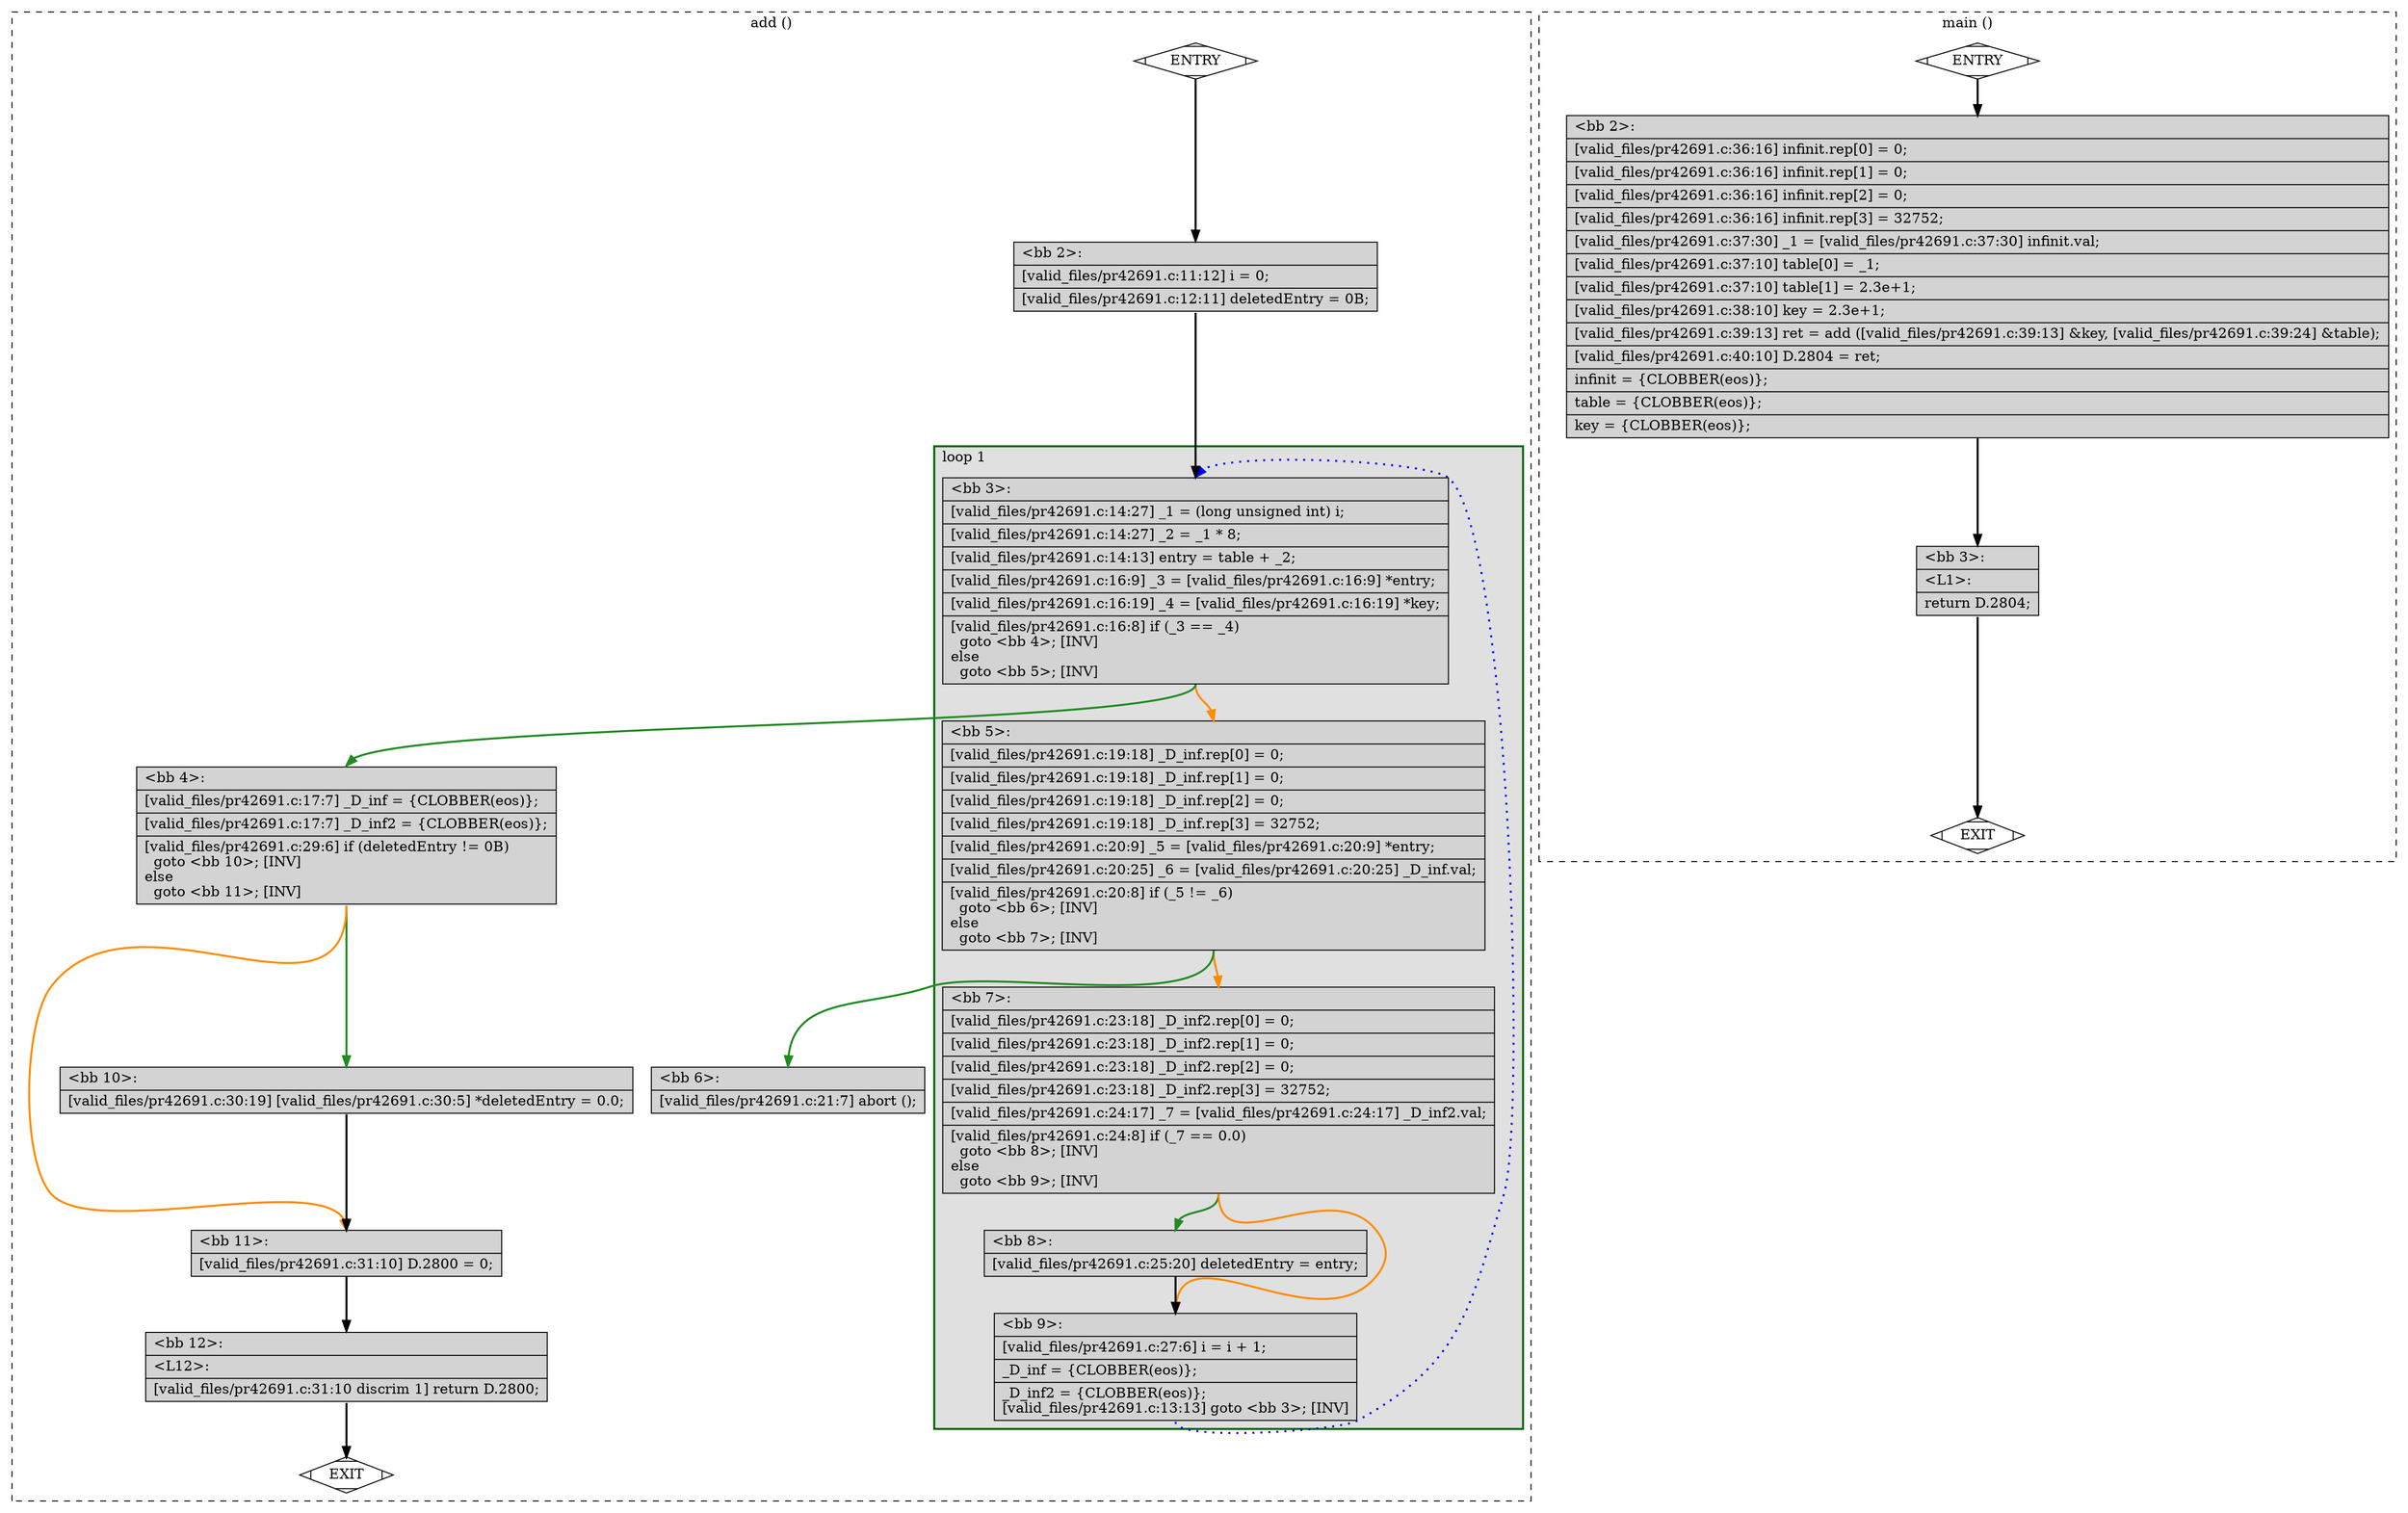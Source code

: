 digraph "a-pr42691.c.015t.cfg" {
overlap=false;
subgraph "cluster_add" {
	style="dashed";
	color="black";
	label="add ()";
	subgraph cluster_0_1 {
	style="filled";
	color="darkgreen";
	fillcolor="grey88";
	label="loop 1";
	labeljust=l;
	penwidth=2;
	fn_0_basic_block_3 [shape=record,style=filled,fillcolor=lightgrey,label="{\<bb\ 3\>:\l\
|[valid_files/pr42691.c:14:27]\ _1\ =\ (long\ unsigned\ int)\ i;\l\
|[valid_files/pr42691.c:14:27]\ _2\ =\ _1\ *\ 8;\l\
|[valid_files/pr42691.c:14:13]\ entry\ =\ table\ +\ _2;\l\
|[valid_files/pr42691.c:16:9]\ _3\ =\ [valid_files/pr42691.c:16:9]\ *entry;\l\
|[valid_files/pr42691.c:16:19]\ _4\ =\ [valid_files/pr42691.c:16:19]\ *key;\l\
|[valid_files/pr42691.c:16:8]\ if\ (_3\ ==\ _4)\l\
\ \ goto\ \<bb\ 4\>;\ [INV]\l\
else\l\
\ \ goto\ \<bb\ 5\>;\ [INV]\l\
}"];

	fn_0_basic_block_5 [shape=record,style=filled,fillcolor=lightgrey,label="{\<bb\ 5\>:\l\
|[valid_files/pr42691.c:19:18]\ _D_inf.rep[0]\ =\ 0;\l\
|[valid_files/pr42691.c:19:18]\ _D_inf.rep[1]\ =\ 0;\l\
|[valid_files/pr42691.c:19:18]\ _D_inf.rep[2]\ =\ 0;\l\
|[valid_files/pr42691.c:19:18]\ _D_inf.rep[3]\ =\ 32752;\l\
|[valid_files/pr42691.c:20:9]\ _5\ =\ [valid_files/pr42691.c:20:9]\ *entry;\l\
|[valid_files/pr42691.c:20:25]\ _6\ =\ [valid_files/pr42691.c:20:25]\ _D_inf.val;\l\
|[valid_files/pr42691.c:20:8]\ if\ (_5\ !=\ _6)\l\
\ \ goto\ \<bb\ 6\>;\ [INV]\l\
else\l\
\ \ goto\ \<bb\ 7\>;\ [INV]\l\
}"];

	fn_0_basic_block_7 [shape=record,style=filled,fillcolor=lightgrey,label="{\<bb\ 7\>:\l\
|[valid_files/pr42691.c:23:18]\ _D_inf2.rep[0]\ =\ 0;\l\
|[valid_files/pr42691.c:23:18]\ _D_inf2.rep[1]\ =\ 0;\l\
|[valid_files/pr42691.c:23:18]\ _D_inf2.rep[2]\ =\ 0;\l\
|[valid_files/pr42691.c:23:18]\ _D_inf2.rep[3]\ =\ 32752;\l\
|[valid_files/pr42691.c:24:17]\ _7\ =\ [valid_files/pr42691.c:24:17]\ _D_inf2.val;\l\
|[valid_files/pr42691.c:24:8]\ if\ (_7\ ==\ 0.0)\l\
\ \ goto\ \<bb\ 8\>;\ [INV]\l\
else\l\
\ \ goto\ \<bb\ 9\>;\ [INV]\l\
}"];

	fn_0_basic_block_8 [shape=record,style=filled,fillcolor=lightgrey,label="{\<bb\ 8\>:\l\
|[valid_files/pr42691.c:25:20]\ deletedEntry\ =\ entry;\l\
}"];

	fn_0_basic_block_9 [shape=record,style=filled,fillcolor=lightgrey,label="{\<bb\ 9\>:\l\
|[valid_files/pr42691.c:27:6]\ i\ =\ i\ +\ 1;\l\
|_D_inf\ =\ \{CLOBBER(eos)\};\l\
|_D_inf2\ =\ \{CLOBBER(eos)\};\l\
[valid_files/pr42691.c:13:13]\ goto\ \<bb\ 3\>;\ [INV]\l\
}"];

	}
	fn_0_basic_block_0 [shape=Mdiamond,style=filled,fillcolor=white,label="ENTRY"];

	fn_0_basic_block_1 [shape=Mdiamond,style=filled,fillcolor=white,label="EXIT"];

	fn_0_basic_block_2 [shape=record,style=filled,fillcolor=lightgrey,label="{\<bb\ 2\>:\l\
|[valid_files/pr42691.c:11:12]\ i\ =\ 0;\l\
|[valid_files/pr42691.c:12:11]\ deletedEntry\ =\ 0B;\l\
}"];

	fn_0_basic_block_4 [shape=record,style=filled,fillcolor=lightgrey,label="{\<bb\ 4\>:\l\
|[valid_files/pr42691.c:17:7]\ _D_inf\ =\ \{CLOBBER(eos)\};\l\
|[valid_files/pr42691.c:17:7]\ _D_inf2\ =\ \{CLOBBER(eos)\};\l\
|[valid_files/pr42691.c:29:6]\ if\ (deletedEntry\ !=\ 0B)\l\
\ \ goto\ \<bb\ 10\>;\ [INV]\l\
else\l\
\ \ goto\ \<bb\ 11\>;\ [INV]\l\
}"];

	fn_0_basic_block_6 [shape=record,style=filled,fillcolor=lightgrey,label="{\<bb\ 6\>:\l\
|[valid_files/pr42691.c:21:7]\ abort\ ();\l\
}"];

	fn_0_basic_block_10 [shape=record,style=filled,fillcolor=lightgrey,label="{\<bb\ 10\>:\l\
|[valid_files/pr42691.c:30:19]\ [valid_files/pr42691.c:30:5]\ *deletedEntry\ =\ 0.0;\l\
}"];

	fn_0_basic_block_11 [shape=record,style=filled,fillcolor=lightgrey,label="{\<bb\ 11\>:\l\
|[valid_files/pr42691.c:31:10]\ D.2800\ =\ 0;\l\
}"];

	fn_0_basic_block_12 [shape=record,style=filled,fillcolor=lightgrey,label="{\<bb\ 12\>:\l\
|\<L12\>:\l\
|[valid_files/pr42691.c:31:10\ discrim\ 1]\ return\ D.2800;\l\
}"];

	fn_0_basic_block_0:s -> fn_0_basic_block_2:n [style="solid,bold",color=black,weight=100,constraint=true];
	fn_0_basic_block_2:s -> fn_0_basic_block_3:n [style="solid,bold",color=black,weight=100,constraint=true];
	fn_0_basic_block_3:s -> fn_0_basic_block_4:n [style="solid,bold",color=forestgreen,weight=10,constraint=true];
	fn_0_basic_block_3:s -> fn_0_basic_block_5:n [style="solid,bold",color=darkorange,weight=10,constraint=true];
	fn_0_basic_block_4:s -> fn_0_basic_block_10:n [style="solid,bold",color=forestgreen,weight=10,constraint=true];
	fn_0_basic_block_4:s -> fn_0_basic_block_11:n [style="solid,bold",color=darkorange,weight=10,constraint=true];
	fn_0_basic_block_5:s -> fn_0_basic_block_6:n [style="solid,bold",color=forestgreen,weight=10,constraint=true];
	fn_0_basic_block_5:s -> fn_0_basic_block_7:n [style="solid,bold",color=darkorange,weight=10,constraint=true];
	fn_0_basic_block_7:s -> fn_0_basic_block_8:n [style="solid,bold",color=forestgreen,weight=10,constraint=true];
	fn_0_basic_block_7:s -> fn_0_basic_block_9:n [style="solid,bold",color=darkorange,weight=10,constraint=true];
	fn_0_basic_block_8:s -> fn_0_basic_block_9:n [style="solid,bold",color=black,weight=100,constraint=true];
	fn_0_basic_block_9:s -> fn_0_basic_block_3:n [style="dotted,bold",color=blue,weight=10,constraint=false];
	fn_0_basic_block_10:s -> fn_0_basic_block_11:n [style="solid,bold",color=black,weight=100,constraint=true];
	fn_0_basic_block_11:s -> fn_0_basic_block_12:n [style="solid,bold",color=black,weight=100,constraint=true];
	fn_0_basic_block_12:s -> fn_0_basic_block_1:n [style="solid,bold",color=black,weight=10,constraint=true];
	fn_0_basic_block_0:s -> fn_0_basic_block_1:n [style="invis",constraint=true];
}
subgraph "cluster_main" {
	style="dashed";
	color="black";
	label="main ()";
	fn_1_basic_block_0 [shape=Mdiamond,style=filled,fillcolor=white,label="ENTRY"];

	fn_1_basic_block_1 [shape=Mdiamond,style=filled,fillcolor=white,label="EXIT"];

	fn_1_basic_block_2 [shape=record,style=filled,fillcolor=lightgrey,label="{\<bb\ 2\>:\l\
|[valid_files/pr42691.c:36:16]\ infinit.rep[0]\ =\ 0;\l\
|[valid_files/pr42691.c:36:16]\ infinit.rep[1]\ =\ 0;\l\
|[valid_files/pr42691.c:36:16]\ infinit.rep[2]\ =\ 0;\l\
|[valid_files/pr42691.c:36:16]\ infinit.rep[3]\ =\ 32752;\l\
|[valid_files/pr42691.c:37:30]\ _1\ =\ [valid_files/pr42691.c:37:30]\ infinit.val;\l\
|[valid_files/pr42691.c:37:10]\ table[0]\ =\ _1;\l\
|[valid_files/pr42691.c:37:10]\ table[1]\ =\ 2.3e+1;\l\
|[valid_files/pr42691.c:38:10]\ key\ =\ 2.3e+1;\l\
|[valid_files/pr42691.c:39:13]\ ret\ =\ add\ ([valid_files/pr42691.c:39:13]\ &key,\ [valid_files/pr42691.c:39:24]\ &table);\l\
|[valid_files/pr42691.c:40:10]\ D.2804\ =\ ret;\l\
|infinit\ =\ \{CLOBBER(eos)\};\l\
|table\ =\ \{CLOBBER(eos)\};\l\
|key\ =\ \{CLOBBER(eos)\};\l\
}"];

	fn_1_basic_block_3 [shape=record,style=filled,fillcolor=lightgrey,label="{\<bb\ 3\>:\l\
|\<L1\>:\l\
|return\ D.2804;\l\
}"];

	fn_1_basic_block_0:s -> fn_1_basic_block_2:n [style="solid,bold",color=black,weight=100,constraint=true];
	fn_1_basic_block_2:s -> fn_1_basic_block_3:n [style="solid,bold",color=black,weight=100,constraint=true];
	fn_1_basic_block_3:s -> fn_1_basic_block_1:n [style="solid,bold",color=black,weight=10,constraint=true];
	fn_1_basic_block_0:s -> fn_1_basic_block_1:n [style="invis",constraint=true];
}
}
